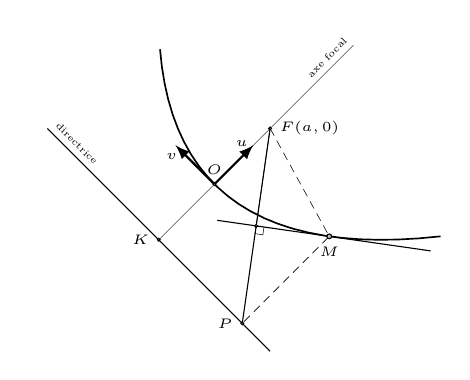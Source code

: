 % layers (definition)
\pgfdeclarelayer{foreground}
\pgfsetlayers{main,foreground}
% points (definition)
\tikzset{
  every point/.style = {circle, inner sep={.75\pgflinewidth}, outer sep={-.7\pgflinewidth}, draw, fill=white, opacity=1, solid},
  point/.style={insert path={node[every point, #1]{}}},
  point/.default={},
  colored point/.style = {point={fill=#1}},
}
% picture
\begin{tikzpicture}[rotate=45,font=\tiny]
  \begin{pgfonlayer}{foreground}
    \path (0,0)   coordinate (O) node[point, above] {$O$};
    \path (-1,0)  coordinate (K) node[point, left] {$K$};
    \path (1,0) coordinate (F) node[point, right] {$F(a,0)$};
    \path (0.562,-1.5) coordinate (M) node[thick,colored point=lightgray, below] {$M$};
    \path (M-|K) coordinate (P) node[point, left]{$P$};
    \path ($(F)!.5!(P)$) coordinate (FP) [point];
  \end{pgfonlayer}

  %\draw[help lines,red] (-1.5,-2.5) grid (2.5,2.5);
  \draw (K) +(0,-2) -- +(0,2)node[rotate=-45, above, scale=.7, pos=.9]{directrice};
  \draw[ultra thin] (K) -- +(3.5,0) node[rotate=45, above, scale=.7, pos=.9]{axe focal};
  \draw[semithick, domain=-2.5:1.7] plot (.25*\x*\x, \x);
  \draw[thick, -latex] (O) -- +(.7,0) node[pos=.7, above]{$u$};
  \draw[thick, -latex] (O) -- +(0,0.7) node[pos=.7, left]{$v$};
  \draw[very thin, densely dashed] (F) -- (M) -- (P);
  \draw[thin] (F) -- (P);
  \draw[thin, shorten >=-.5cm, shorten <=-1.3cm] (M) -- (FP);
  \draw[very thin] (F) -- (FP) -- ([turn].1,0) -- ([turn]0,.1) -- ([turn]0,.1);
\end{tikzpicture}
